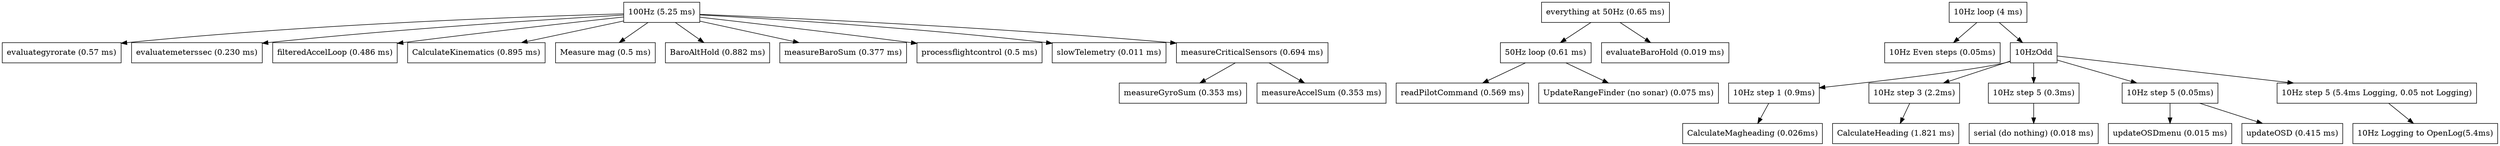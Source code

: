 digraph{
node[shape="box"]
"100Hz" ->  "evaluategyrorate"
"100Hz" ->  "evaluatemeterssec"
"100Hz" ->  "filteredAccelLoop"
"100Hz" ->  "CalculateKinematics"
"100Hz" ->  "MeasureMagnetometer"
"100Hz" ->  "BaroAltHold"
"100Hz" ->  "measureBaroSum"
"100Hz" ->  "processflightcontrol"
"100Hz" ->  "slowTelemetry"
"100Hz" -> "measureCriticalSensors"
"measureCriticalSensors" -> "measureGyroSum"
"measureCriticalSensors" -> "measureAccelSum"
"all50Hz" -> "50Hz"
"all50Hz" -> "evaluateBaroHold"
"50Hz"-> "readPilotCommand"
"50Hz"-> "UpdateRangeFinder"


"10Hz"->"10HzEven"
"10Hz"->"10HzOdd"
"10HzOdd"->"10Hz1"
"10HzOdd"->"10Hz3"
"10HzOdd"->"10Hz5"
"10HzOdd"->"10Hz7"
"10HzOdd"->"10Hz9"

"10Hz1"->"CalculateMagHeading"
"10Hz3"->"CalculateHeading"
"10Hz5"->"serial (nothing)"
"10Hz7"->"updateOSDmenu"
"10Hz7"->"updateOSD"
"10Hz9"->"10HzLog"


"measureCriticalSensors"[label="measureCriticalSensors (0.694 ms)"]
"measureGyroSum"[label= "measureGyroSum (0.353 ms)"]
"measureAccelSum"[label= "measureAccelSum (0.353 ms)"]

"100Hz"[label = "100Hz (5.25 ms)"]
"evaluategyrorate"[label="evaluategyrorate (0.57 ms)"]
"evaluatemeterssec"[label="evaluatemeterssec (0.230 ms)"]
"filteredAccelLoop"[label="filteredAccelLoop (0.486 ms)"]
"CalculateKinematics"[label="CalculateKinematics (0.895 ms)"]
"MeasureMagnetometer"[label="Measure mag (0.5 ms)"]
"BaroAltHold"[label="BaroAltHold (0.882 ms)"]
"evaluateBaroHold"[label = "evaluateBaroHold (0.019 ms)"]
"measureBaroSum"[label = "measureBaroSum (0.377 ms)"]
"processflightcontrol"[label = "processflightcontrol (0.5 ms)"]
"slowTelemetry"[label = "slowTelemetry (0.011 ms)"]
"all50Hz"[label="everything at 50Hz (0.65 ms)"]
"50Hz"[label="50Hz loop (0.61 ms)"]
"readPilotCommand"[label="readPilotCommand (0.569 ms)"]
"UpdateRangeFinder"[label="UpdateRangeFinder (no sonar) (0.075 ms)"]
"10Hz"[label="10Hz loop (4 ms)"]
"CalculateMagHeading"[label="CalculateMagheading (0.026ms)"]
"CalculateHeading"[label="CalculateHeading (1.821 ms)"]
"10HzEven"[label="10Hz Even steps (0.05ms)"]
"10Hz1"[label="10Hz step 1 (0.9ms)"]
"10Hz3"[label="10Hz step 3 (2.2ms)"]
"10Hz5"[label="10Hz step 5 (0.3ms)"]
"10Hz7"[label="10Hz step 5 (0.05ms)"]
"10Hz9"[label="10Hz step 5 (5.4ms Logging, 0.05 not Logging)"]
"serial (nothing)"[label="serial (do nothing) (0.018 ms)"]
"updateOSDmenu"[label="updateOSDmenu (0.015 ms)"]
"updateOSD"[label="updateOSD (0.415 ms)"]
"10HzLog"[label="10Hz Logging to OpenLog(5.4ms)"]
}